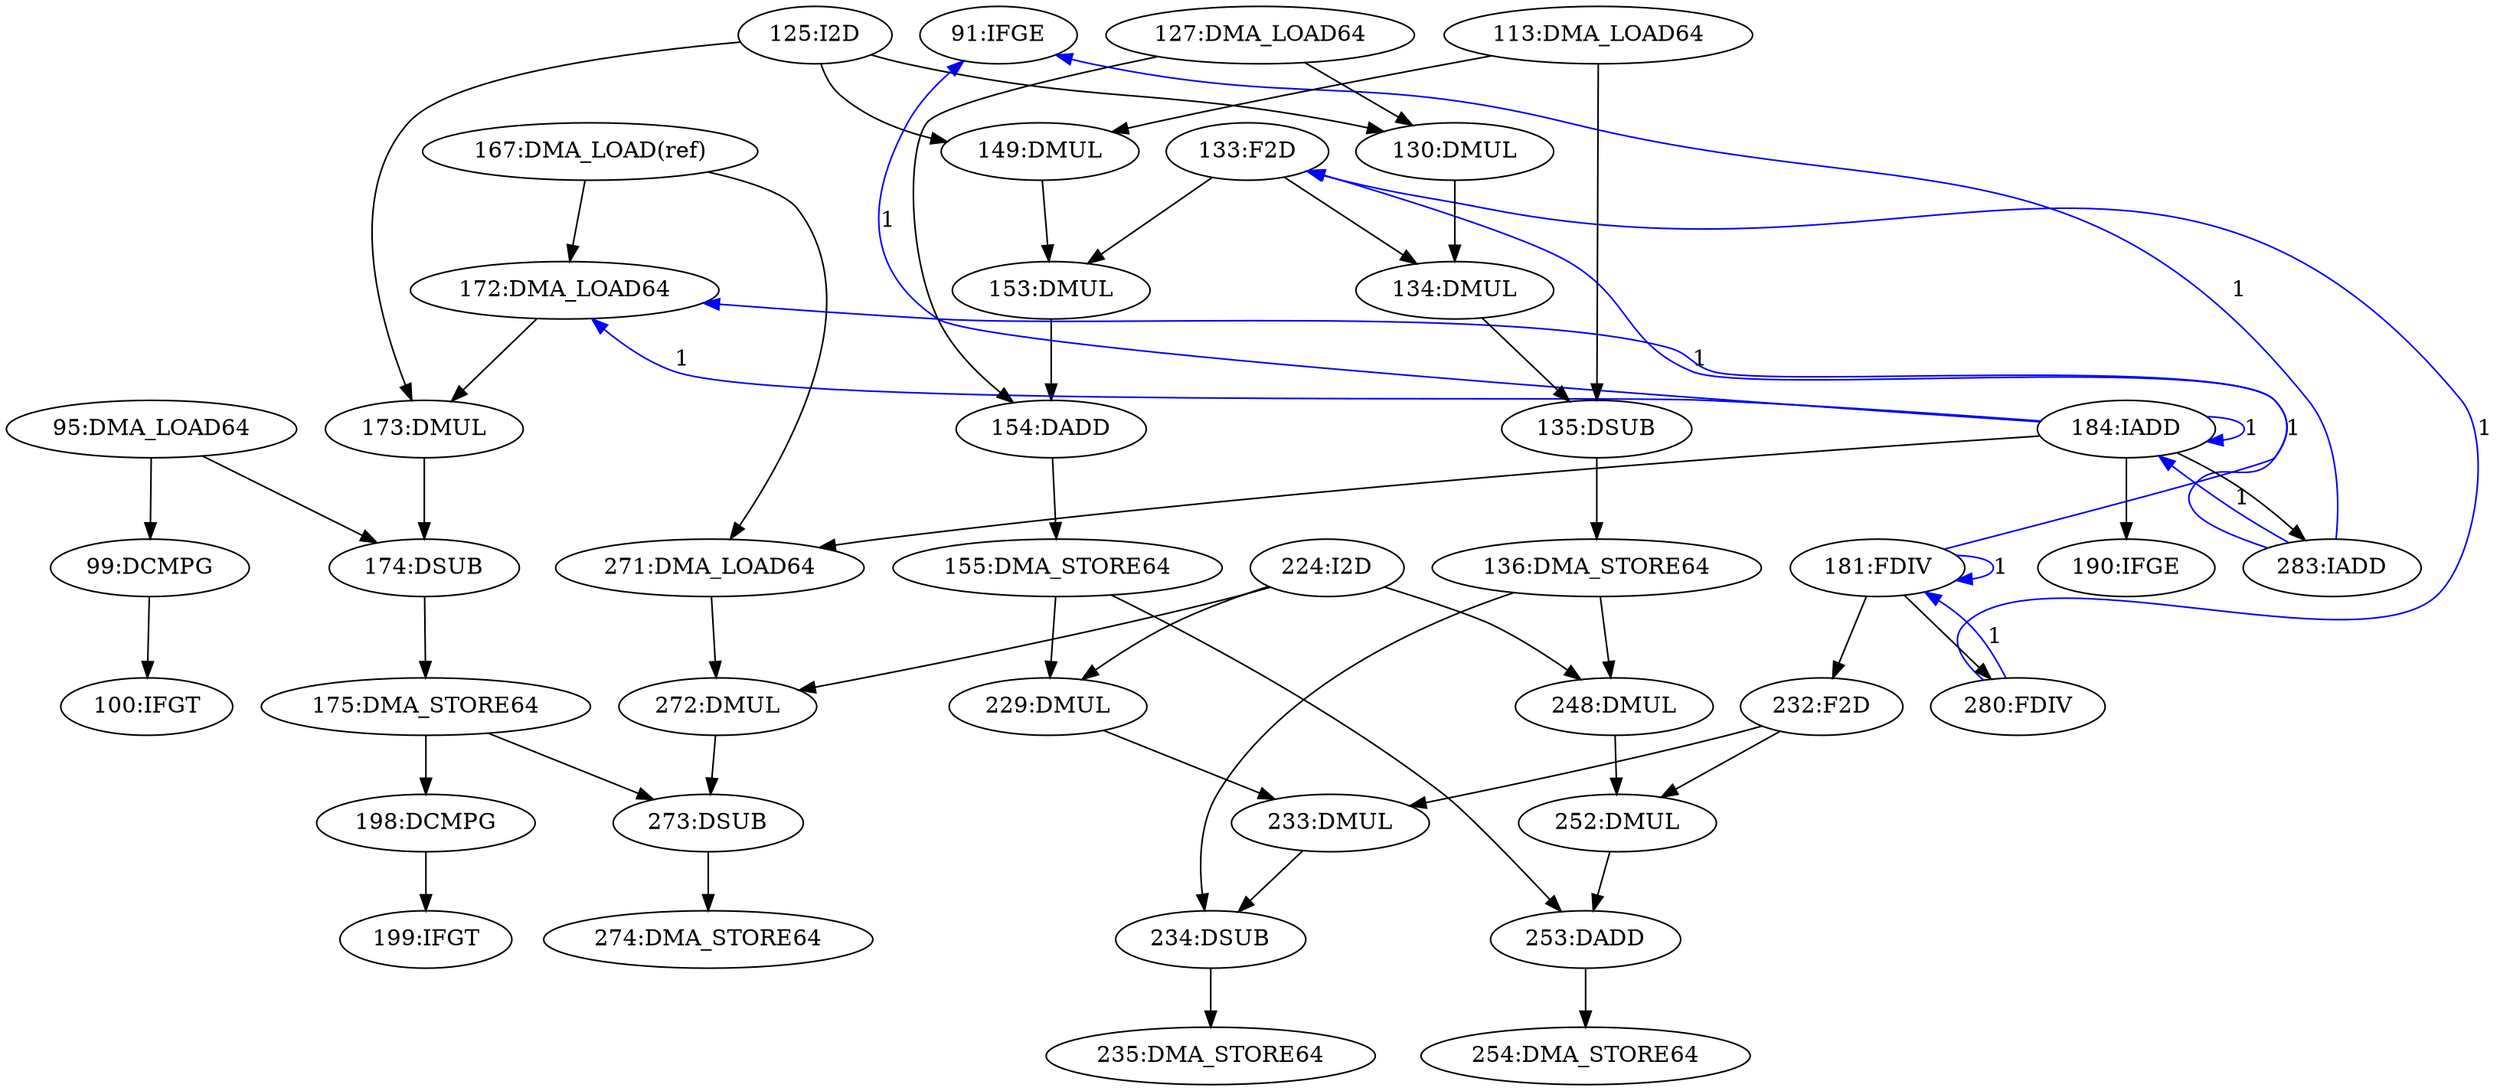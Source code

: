digraph depgraph {
n0 [label="274:DMA_STORE64"];
n1 [label="273:DSUB"];
n1 -> n0;
n2 [label="153:DMUL"];
n3 [label="149:DMUL"];
n3 -> n2;
n4 [label="133:F2D"];
n4 -> n2;
n5 [label="280:FDIV"];
n6 [label="181:FDIV"];
n6 -> n5;
n7 [label="174:DSUB"];
n8 [label="95:DMA_LOAD64"];
n8 -> n7;
n9 [label="173:DMUL"];
n9 -> n7;
n10 [label="100:IFGT"];
n11 [label="99:DCMPG"];
n11 -> n10;
n12 [label="248:DMUL"];
n13 [label="224:I2D"];
n13 -> n12;
n14 [label="136:DMA_STORE64"];
n14 -> n12;
n15 [label="175:DMA_STORE64"];
n15 -> n1;
n16 [label="272:DMUL"];
n16 -> n1;
n17 [label="125:I2D"];
n17 -> n9;
n18 [label="172:DMA_LOAD64"];
n18 -> n9;
n19 [label="235:DMA_STORE64"];
n20 [label="234:DSUB"];
n20 -> n19;
n21 [label="283:IADD"];
n22 [label="184:IADD"];
n22 -> n21;
n23 [label="199:IFGT"];
n24 [label="198:DCMPG"];
n24 -> n23;
n25 [label="253:DADD"];
n26 [label="155:DMA_STORE64"];
n26 -> n25;
n27 [label="252:DMUL"];
n27 -> n25;
n28 [label="130:DMUL"];
n17 -> n28;
n29 [label="127:DMA_LOAD64"];
n29 -> n28;
n30 [label="135:DSUB"];
n31 [label="113:DMA_LOAD64"];
n31 -> n30;
n32 [label="134:DMUL"];
n32 -> n30;
n8 -> n11;
n33 [label="233:DMUL"];
n34 [label="229:DMUL"];
n34 -> n33;
n35 [label="232:F2D"];
n35 -> n33;
n14 -> n20;
n33 -> n20;
n6 -> n35;
n17 -> n3;
n31 -> n3;
n12 -> n27;
n35 -> n27;
n7 -> n15;
n30 -> n14;
n36 [label="271:DMA_LOAD64"];
n37 [label="167:DMA_LOAD(ref)"];
n37 -> n36;
n22 -> n36;
n37 -> n18;
n28 -> n32;
n4 -> n32;
n38 [label="154:DADD"];
n38 -> n26;
n39 [label="254:DMA_STORE64"];
n25 -> n39;
n40 [label="190:IFGE"];
n22 -> n40;
n13 -> n34;
n26 -> n34;
n15 -> n24;
n13 -> n16;
n36 -> n16;
n29 -> n38;
n2 -> n38;
n5 -> n6 [constraint=false,color=blue,label="1"];
n5 -> n4 [constraint=false,color=blue,label="1"];
n6 -> n6 [constraint=false,color=blue,label="1"];
n6 -> n4 [constraint=false,color=blue,label="1"];
n41 [label="91:IFGE"];
n22 -> n41 [constraint=false,color=blue,label="1"];
n22 -> n22 [constraint=false,color=blue,label="1"];
n22 -> n18 [constraint=false,color=blue,label="1"];
n21 -> n41 [constraint=false,color=blue,label="1"];
n21 -> n22 [constraint=false,color=blue,label="1"];
n21 -> n18 [constraint=false,color=blue,label="1"];
}